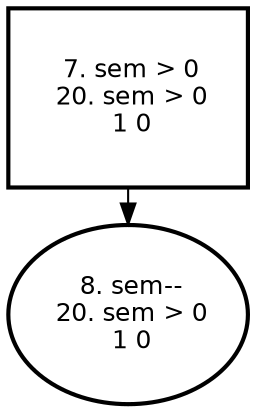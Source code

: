 digraph "" {
  graph [size="16,12",ranksep=.25];               
  node [shape=box,fontname=Helvetica,fontsize=12];
  node [width=1.6,height=1.2,fixedsize=true];     
 0 [label=" 7. sem > 0\n 20. sem > 0\n 1 0\n" style = bold ];
 1 [label=" 8. sem--\n 20. sem > 0\n 1 0\n" shape = ellipse  style = bold ];
 0 -> 1;
}

